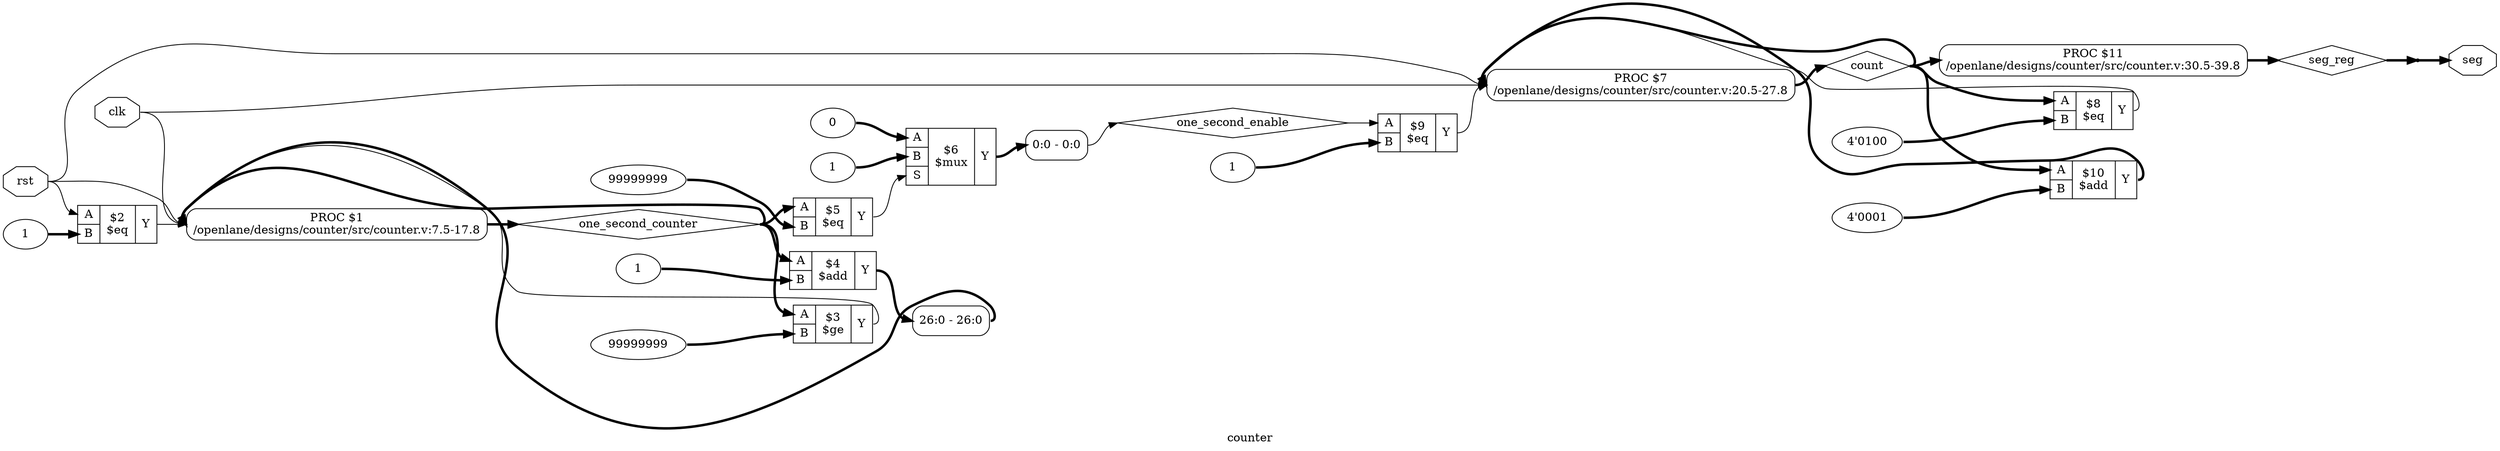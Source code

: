 digraph "counter" {
label="counter";
rankdir="LR";
remincross=true;
n9 [ shape=diamond, label="one_second_enable", color="black", fontcolor="black" ];
n14 [ shape=diamond, label="seg_reg", color="black", fontcolor="black" ];
n15 [ shape=diamond, label="count", color="black", fontcolor="black" ];
n16 [ shape=diamond, label="one_second_counter", color="black", fontcolor="black" ];
n17 [ shape=octagon, label="seg", color="black", fontcolor="black" ];
n18 [ shape=octagon, label="rst", color="black", fontcolor="black" ];
n19 [ shape=octagon, label="clk", color="black", fontcolor="black" ];
v0 [ label="4'0001" ];
c23 [ shape=record, label="{{<p20> A|<p21> B}|$10\n$add|{<p22> Y}}",  ];
v1 [ label="1" ];
c24 [ shape=record, label="{{<p20> A|<p21> B}|$9\n$eq|{<p22> Y}}",  ];
v2 [ label="4'0100" ];
c25 [ shape=record, label="{{<p20> A|<p21> B}|$8\n$eq|{<p22> Y}}",  ];
v3 [ label="1" ];
v4 [ label="0" ];
c27 [ shape=record, label="{{<p20> A|<p21> B|<p26> S}|$6\n$mux|{<p22> Y}}",  ];
v5 [ label="99999999" ];
c28 [ shape=record, label="{{<p20> A|<p21> B}|$5\n$eq|{<p22> Y}}",  ];
v6 [ label="1" ];
c29 [ shape=record, label="{{<p20> A|<p21> B}|$4\n$add|{<p22> Y}}",  ];
v7 [ label="99999999" ];
c30 [ shape=record, label="{{<p20> A|<p21> B}|$3\n$ge|{<p22> Y}}",  ];
v8 [ label="1" ];
c31 [ shape=record, label="{{<p20> A|<p21> B}|$2\n$eq|{<p22> Y}}",  ];
p9 [shape=box, style=rounded, label="PROC $11\n/openlane/designs/counter/src/counter.v:30.5-39.8", ];
p10 [shape=box, style=rounded, label="PROC $7\n/openlane/designs/counter/src/counter.v:20.5-27.8", ];
x12 [ shape=record, style=rounded, label="<s0> 26:0 - 26:0 ", color="black", fontcolor="black" ];
p11 [shape=box, style=rounded, label="PROC $1\n/openlane/designs/counter/src/counter.v:7.5-17.8", ];
x13 [ shape=record, style=rounded, label="<s0> 0:0 - 0:0 ", color="black", fontcolor="black" ];
x14 [shape=point, ];
c29:p22:e -> x12:s0:w [color="black", fontcolor="black", style="setlinewidth(3)", label=""];
c30:p22:e -> p11:w [color="black", fontcolor="black", label=""];
c31:p22:e -> p11:w [color="black", fontcolor="black", label=""];
p9:e -> n14:w [color="black", fontcolor="black", style="setlinewidth(3)", label=""];
n14:e -> x14:w [color="black", fontcolor="black", style="setlinewidth(3)", label=""];
p10:e -> n15:w [color="black", fontcolor="black", style="setlinewidth(3)", label=""];
n15:e -> c23:p20:w [color="black", fontcolor="black", style="setlinewidth(3)", label=""];
n15:e -> c25:p20:w [color="black", fontcolor="black", style="setlinewidth(3)", label=""];
n15:e -> p10:w [color="black", fontcolor="black", style="setlinewidth(3)", label=""];
n15:e -> p9:w [color="black", fontcolor="black", style="setlinewidth(3)", label=""];
p11:e -> n16:w [color="black", fontcolor="black", style="setlinewidth(3)", label=""];
n16:e -> c28:p20:w [color="black", fontcolor="black", style="setlinewidth(3)", label=""];
n16:e -> c29:p20:w [color="black", fontcolor="black", style="setlinewidth(3)", label=""];
n16:e -> c30:p20:w [color="black", fontcolor="black", style="setlinewidth(3)", label=""];
n16:e -> p11:w [color="black", fontcolor="black", style="setlinewidth(3)", label=""];
x14:e -> n17:w [color="black", fontcolor="black", style="setlinewidth(3)", label=""];
n18:e -> c31:p20:w [color="black", fontcolor="black", label=""];
n18:e -> p10:w [color="black", fontcolor="black", label=""];
n18:e -> p11:w [color="black", fontcolor="black", label=""];
n19:e -> p10:w [color="black", fontcolor="black", label=""];
n19:e -> p11:w [color="black", fontcolor="black", label=""];
c23:p22:e -> p10:w [color="black", fontcolor="black", style="setlinewidth(3)", label=""];
c24:p22:e -> p10:w [color="black", fontcolor="black", label=""];
c25:p22:e -> p10:w [color="black", fontcolor="black", label=""];
c27:p22:e -> x13:s0:w [color="black", fontcolor="black", style="setlinewidth(3)", label=""];
c28:p22:e -> c27:p26:w [color="black", fontcolor="black", label=""];
x13:e -> n9:w [color="black", fontcolor="black", label=""];
n9:e -> c24:p20:w [color="black", fontcolor="black", label=""];
v0:e -> c23:p21:w [color="black", fontcolor="black", style="setlinewidth(3)", label=""];
v1:e -> c24:p21:w [color="black", fontcolor="black", style="setlinewidth(3)", label=""];
v2:e -> c25:p21:w [color="black", fontcolor="black", style="setlinewidth(3)", label=""];
v3:e -> c27:p21:w [color="black", fontcolor="black", style="setlinewidth(3)", label=""];
v4:e -> c27:p20:w [color="black", fontcolor="black", style="setlinewidth(3)", label=""];
v5:e -> c28:p21:w [color="black", fontcolor="black", style="setlinewidth(3)", label=""];
v6:e -> c29:p21:w [color="black", fontcolor="black", style="setlinewidth(3)", label=""];
v7:e -> c30:p21:w [color="black", fontcolor="black", style="setlinewidth(3)", label=""];
v8:e -> c31:p21:w [color="black", fontcolor="black", style="setlinewidth(3)", label=""];
x12:e -> p11:w [color="black", fontcolor="black", style="setlinewidth(3)", label=""];
}
